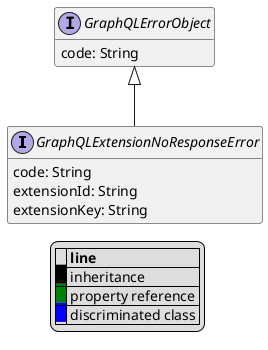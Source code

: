 @startuml

hide empty fields
hide empty methods
legend
|= |= line |
|<back:black>   </back>| inheritance |
|<back:green>   </back>| property reference |
|<back:blue>   </back>| discriminated class |
endlegend
interface GraphQLExtensionNoResponseError [[GraphQLExtensionNoResponseError.svg]] extends GraphQLErrorObject {
    code: String
    extensionId: String
    extensionKey: String
}
interface GraphQLErrorObject [[GraphQLErrorObject.svg]]  {
    code: String
}





@enduml
